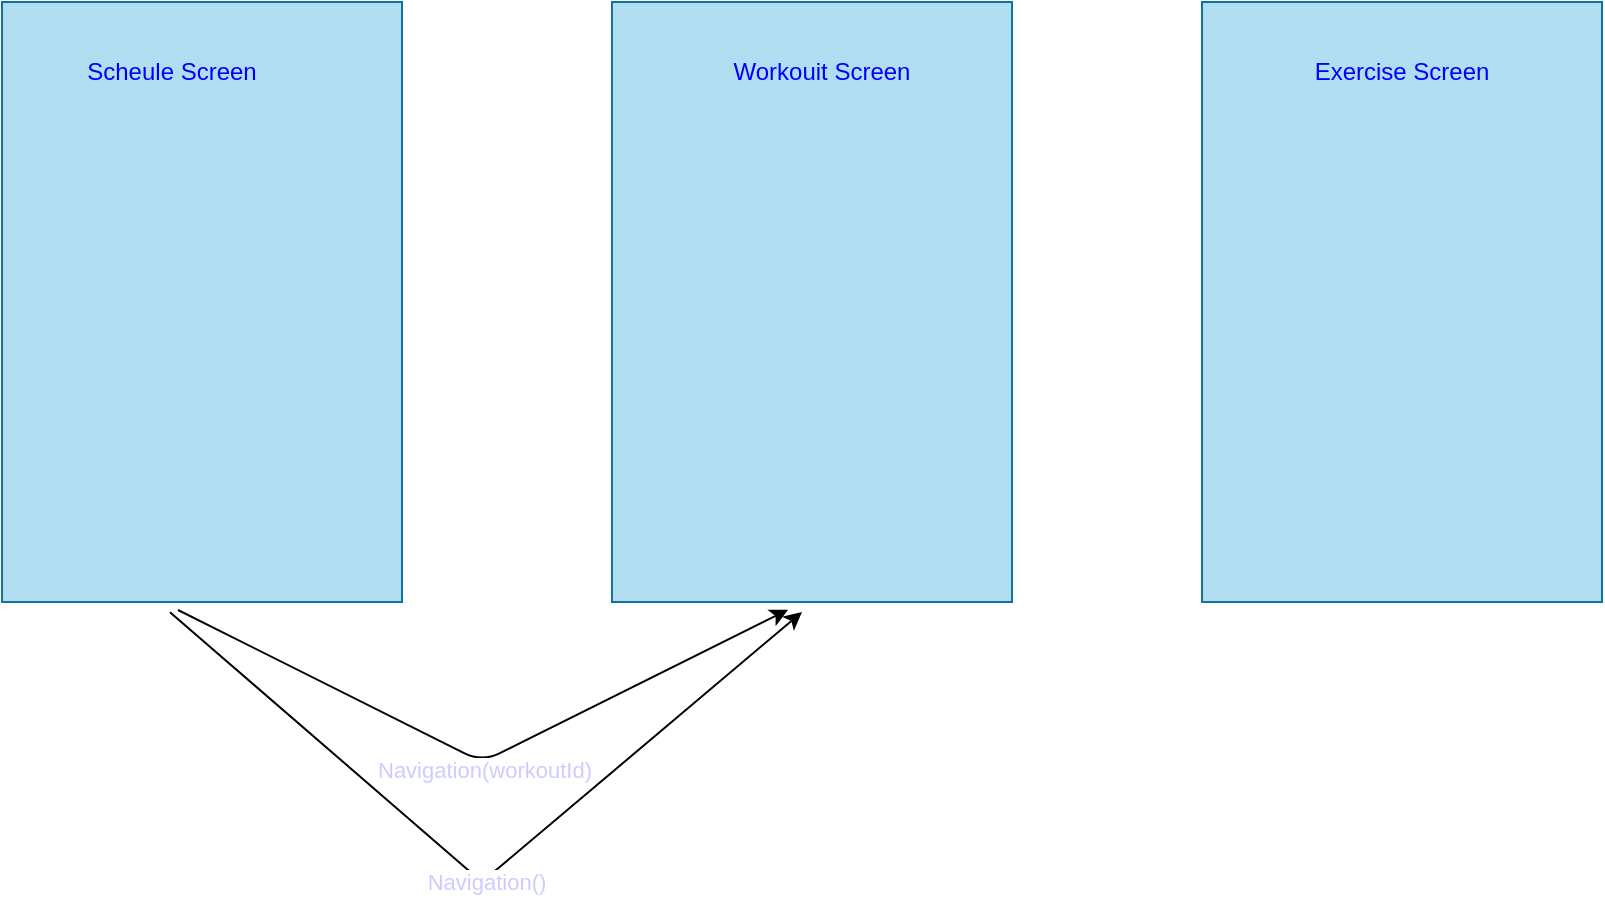 <mxfile>
    <diagram id="LFts4NEywVVVXwXT6H-4" name="Page-1">
        <mxGraphModel dx="1287" dy="958" grid="1" gridSize="20" guides="1" tooltips="1" connect="1" arrows="1" fold="1" page="1" pageScale="1" pageWidth="850" pageHeight="1100" math="0" shadow="0">
            <root>
                <mxCell id="0"/>
                <mxCell id="1" parent="0"/>
                <mxCell id="iPVKCAG2TB1A7lu2UDps-5" value="" style="rounded=0;whiteSpace=wrap;html=1;fillColor=#b1ddf0;strokeColor=#10739e;" parent="1" vertex="1">
                    <mxGeometry x="20" y="80" width="200" height="300" as="geometry"/>
                </mxCell>
                <mxCell id="iPVKCAG2TB1A7lu2UDps-7" value="&lt;font color=&quot;#0000ff&quot;&gt;Scheule Screen&lt;/font&gt;" style="text;html=1;strokeColor=none;fillColor=none;align=center;verticalAlign=middle;whiteSpace=wrap;rounded=0;" parent="1" vertex="1">
                    <mxGeometry x="60" y="100" width="90" height="30" as="geometry"/>
                </mxCell>
                <mxCell id="iPVKCAG2TB1A7lu2UDps-8" value="" style="rounded=0;whiteSpace=wrap;html=1;fillColor=#b1ddf0;strokeColor=#10739e;" parent="1" vertex="1">
                    <mxGeometry x="325" y="80" width="200" height="300" as="geometry"/>
                </mxCell>
                <mxCell id="iPVKCAG2TB1A7lu2UDps-9" value="" style="rounded=0;whiteSpace=wrap;html=1;fillColor=#b1ddf0;strokeColor=#10739e;" parent="1" vertex="1">
                    <mxGeometry x="620" y="80" width="200" height="300" as="geometry"/>
                </mxCell>
                <mxCell id="iPVKCAG2TB1A7lu2UDps-10" value="&lt;font color=&quot;#0000ff&quot;&gt;Workouit Screen&lt;/font&gt;" style="text;html=1;strokeColor=none;fillColor=none;align=center;verticalAlign=middle;whiteSpace=wrap;rounded=0;" parent="1" vertex="1">
                    <mxGeometry x="380" y="100" width="100" height="30" as="geometry"/>
                </mxCell>
                <mxCell id="iPVKCAG2TB1A7lu2UDps-11" value="&lt;font color=&quot;#0000ff&quot;&gt;Exercise&amp;nbsp;Screen&lt;/font&gt;" style="text;html=1;strokeColor=none;fillColor=none;align=center;verticalAlign=middle;whiteSpace=wrap;rounded=0;" parent="1" vertex="1">
                    <mxGeometry x="675" y="100" width="90" height="30" as="geometry"/>
                </mxCell>
                <mxCell id="iPVKCAG2TB1A7lu2UDps-14" value="" style="endArrow=classic;html=1;fontColor=#0000FF;entryX=0.44;entryY=1.013;entryDx=0;entryDy=0;entryPerimeter=0;" parent="1" target="iPVKCAG2TB1A7lu2UDps-8" edge="1">
                    <mxGeometry relative="1" as="geometry">
                        <mxPoint x="108" y="384" as="sourcePoint"/>
                        <mxPoint x="425" y="340" as="targetPoint"/>
                        <Array as="points">
                            <mxPoint x="260" y="460"/>
                        </Array>
                    </mxGeometry>
                </mxCell>
                <mxCell id="iPVKCAG2TB1A7lu2UDps-15" value="Navigation(workoutId)" style="edgeLabel;resizable=0;html=1;align=center;verticalAlign=middle;fontColor=#CCCCFF;" parent="iPVKCAG2TB1A7lu2UDps-14" connectable="0" vertex="1">
                    <mxGeometry relative="1" as="geometry">
                        <mxPoint y="4" as="offset"/>
                    </mxGeometry>
                </mxCell>
                <mxCell id="iPVKCAG2TB1A7lu2UDps-16" value="" style="endArrow=classic;html=1;fontColor=#CCCCFF;exitX=0.42;exitY=1.017;exitDx=0;exitDy=0;exitPerimeter=0;" parent="1" source="iPVKCAG2TB1A7lu2UDps-5" edge="1">
                    <mxGeometry relative="1" as="geometry">
                        <mxPoint x="220" y="540" as="sourcePoint"/>
                        <mxPoint x="420" y="385" as="targetPoint"/>
                        <Array as="points">
                            <mxPoint x="260" y="520"/>
                        </Array>
                    </mxGeometry>
                </mxCell>
                <mxCell id="iPVKCAG2TB1A7lu2UDps-17" value="Navigation()" style="edgeLabel;resizable=0;html=1;align=center;verticalAlign=middle;fontColor=#CCCCFF;" parent="iPVKCAG2TB1A7lu2UDps-16" connectable="0" vertex="1">
                    <mxGeometry relative="1" as="geometry">
                        <mxPoint y="1" as="offset"/>
                    </mxGeometry>
                </mxCell>
            </root>
        </mxGraphModel>
    </diagram>
    <diagram id="vD-F4QPM9ea-zPyu3Sf1" name="Stat Screen Design">
        <mxGraphModel dx="1287" dy="958" grid="1" gridSize="10" guides="1" tooltips="1" connect="1" arrows="1" fold="1" page="1" pageScale="1" pageWidth="850" pageHeight="1100" math="0" shadow="0">
            <root>
                <mxCell id="ks2DN8RvO9VlwT8dZLte-0"/>
                <mxCell id="ks2DN8RvO9VlwT8dZLte-1" parent="ks2DN8RvO9VlwT8dZLte-0"/>
                <mxCell id="ks2DN8RvO9VlwT8dZLte-7" value="" style="rounded=0;whiteSpace=wrap;html=1;" parent="ks2DN8RvO9VlwT8dZLte-1" vertex="1">
                    <mxGeometry x="630" y="40" width="370" height="650" as="geometry"/>
                </mxCell>
                <mxCell id="ks2DN8RvO9VlwT8dZLte-10" value="" style="rounded=0;whiteSpace=wrap;html=1;" parent="ks2DN8RvO9VlwT8dZLte-1" vertex="1">
                    <mxGeometry x="650" y="360" width="330" height="310" as="geometry"/>
                </mxCell>
                <mxCell id="ks2DN8RvO9VlwT8dZLte-3" value="" style="rounded=0;whiteSpace=wrap;html=1;" parent="ks2DN8RvO9VlwT8dZLte-1" vertex="1">
                    <mxGeometry x="220" y="40" width="370" height="650" as="geometry"/>
                </mxCell>
                <mxCell id="ks2DN8RvO9VlwT8dZLte-4" value="" style="rounded=0;whiteSpace=wrap;html=1;" parent="ks2DN8RvO9VlwT8dZLte-1" vertex="1">
                    <mxGeometry x="240" y="90" width="330" height="190" as="geometry"/>
                </mxCell>
                <mxCell id="ks2DN8RvO9VlwT8dZLte-6" value="" style="rounded=0;whiteSpace=wrap;html=1;" parent="ks2DN8RvO9VlwT8dZLte-1" vertex="1">
                    <mxGeometry x="1040" y="40" width="330" height="650" as="geometry"/>
                </mxCell>
                <mxCell id="ks2DN8RvO9VlwT8dZLte-8" value="" style="rounded=0;whiteSpace=wrap;html=1;" parent="ks2DN8RvO9VlwT8dZLte-1" vertex="1">
                    <mxGeometry x="650" y="150" width="330" height="190" as="geometry"/>
                </mxCell>
                <mxCell id="ks2DN8RvO9VlwT8dZLte-9" value="" style="rounded=0;whiteSpace=wrap;html=1;" parent="ks2DN8RvO9VlwT8dZLte-1" vertex="1">
                    <mxGeometry x="660" y="95" width="290" height="40" as="geometry"/>
                </mxCell>
                <mxCell id="ks2DN8RvO9VlwT8dZLte-11" value="Calendar" style="text;html=1;strokeColor=none;fillColor=none;align=center;verticalAlign=middle;whiteSpace=wrap;rounded=0;" parent="ks2DN8RvO9VlwT8dZLte-1" vertex="1">
                    <mxGeometry x="375" y="100" width="60" height="30" as="geometry"/>
                </mxCell>
                <mxCell id="ks2DN8RvO9VlwT8dZLte-14" value="Lift Weight Graph" style="text;html=1;strokeColor=none;fillColor=none;align=center;verticalAlign=middle;whiteSpace=wrap;rounded=0;" parent="ks2DN8RvO9VlwT8dZLte-1" vertex="1">
                    <mxGeometry x="650" y="100" width="95" height="30" as="geometry"/>
                </mxCell>
                <mxCell id="ks2DN8RvO9VlwT8dZLte-15" value="Loss weight Graph" style="text;html=1;strokeColor=none;fillColor=none;align=center;verticalAlign=middle;whiteSpace=wrap;rounded=0;" parent="ks2DN8RvO9VlwT8dZLte-1" vertex="1">
                    <mxGeometry x="757.5" y="100" width="95" height="30" as="geometry"/>
                </mxCell>
                <mxCell id="ks2DN8RvO9VlwT8dZLte-16" value="Increase volume graph" style="text;html=1;strokeColor=none;fillColor=none;align=center;verticalAlign=middle;whiteSpace=wrap;rounded=0;" parent="ks2DN8RvO9VlwT8dZLte-1" vertex="1">
                    <mxGeometry x="850" y="100" width="95" height="30" as="geometry"/>
                </mxCell>
                <mxCell id="ks2DN8RvO9VlwT8dZLte-18" value="&lt;h1&gt;Statistic compos&lt;br&gt;&lt;/h1&gt;&lt;div&gt;How many sessions done&lt;/div&gt;&lt;div&gt;&lt;br&gt;&lt;/div&gt;&lt;div&gt;How many exercises done&lt;/div&gt;&lt;div&gt;&lt;br&gt;&lt;/div&gt;&lt;div&gt;How many times a mucsule group trained&lt;/div&gt;&lt;div&gt;&lt;br&gt;&lt;/div&gt;&lt;div&gt;How many times an exercises done&lt;/div&gt;&lt;div&gt;&lt;br&gt;&lt;/div&gt;&lt;div&gt;&lt;br&gt;&lt;/div&gt;&lt;div&gt;&lt;br&gt;&lt;/div&gt;" style="text;html=1;strokeColor=none;fillColor=none;spacing=5;spacingTop=-20;whiteSpace=wrap;overflow=hidden;rounded=0;" parent="ks2DN8RvO9VlwT8dZLte-1" vertex="1">
                    <mxGeometry x="1047.5" y="50" width="315" height="340" as="geometry"/>
                </mxCell>
                <mxCell id="ks2DN8RvO9VlwT8dZLte-19" value="History" style="text;html=1;strokeColor=none;fillColor=none;align=center;verticalAlign=middle;whiteSpace=wrap;rounded=0;" parent="ks2DN8RvO9VlwT8dZLte-1" vertex="1">
                    <mxGeometry x="375" y="50" width="60" height="30" as="geometry"/>
                </mxCell>
                <mxCell id="ks2DN8RvO9VlwT8dZLte-20" value="Graph" style="text;html=1;strokeColor=none;fillColor=none;align=center;verticalAlign=middle;whiteSpace=wrap;rounded=0;" parent="ks2DN8RvO9VlwT8dZLte-1" vertex="1">
                    <mxGeometry x="775" y="50" width="60" height="30" as="geometry"/>
                </mxCell>
                <mxCell id="ks2DN8RvO9VlwT8dZLte-21" value="&lt;h1&gt;Day Session info&lt;br&gt;&lt;/h1&gt;&lt;div&gt;Date&lt;/div&gt;&lt;div&gt;&lt;br&gt;&lt;/div&gt;&lt;div&gt;Routine&lt;/div&gt;&lt;div&gt;&lt;br&gt;&lt;/div&gt;&lt;div&gt;Workout&lt;/div&gt;&lt;div&gt;&lt;br&gt;&lt;/div&gt;&lt;div&gt;Start time - end time&lt;/div&gt;&lt;div&gt;&lt;br&gt;&lt;/div&gt;&lt;div&gt;Duration&lt;/div&gt;&lt;div&gt;&lt;br&gt;&lt;/div&gt;&lt;div&gt;List of exercies&lt;/div&gt;&lt;div&gt;&lt;br&gt;&lt;/div&gt;&lt;div&gt;&lt;br&gt;&lt;/div&gt;&lt;div&gt;&lt;br&gt;&lt;/div&gt;&lt;div&gt;&lt;br&gt;&lt;/div&gt;" style="text;html=1;strokeColor=none;fillColor=none;spacing=5;spacingTop=-20;whiteSpace=wrap;overflow=hidden;rounded=0;" parent="ks2DN8RvO9VlwT8dZLte-1" vertex="1">
                    <mxGeometry x="247.5" y="305" width="315" height="340" as="geometry"/>
                </mxCell>
                <mxCell id="ks2DN8RvO9VlwT8dZLte-22" value="" style="endArrow=none;html=1;entryX=1;entryY=0;entryDx=0;entryDy=0;exitX=1;exitY=1;exitDx=0;exitDy=0;" parent="ks2DN8RvO9VlwT8dZLte-1" source="ks2DN8RvO9VlwT8dZLte-14" target="ks2DN8RvO9VlwT8dZLte-14" edge="1">
                    <mxGeometry width="50" height="50" relative="1" as="geometry">
                        <mxPoint x="690" y="370" as="sourcePoint"/>
                        <mxPoint x="740" y="320" as="targetPoint"/>
                    </mxGeometry>
                </mxCell>
                <mxCell id="ks2DN8RvO9VlwT8dZLte-23" value="" style="endArrow=none;html=1;entryX=0.911;entryY=-0.167;entryDx=0;entryDy=0;entryPerimeter=0;exitX=0.911;exitY=1.067;exitDx=0;exitDy=0;exitPerimeter=0;" parent="ks2DN8RvO9VlwT8dZLte-1" source="ks2DN8RvO9VlwT8dZLte-15" target="ks2DN8RvO9VlwT8dZLte-15" edge="1">
                    <mxGeometry width="50" height="50" relative="1" as="geometry">
                        <mxPoint x="690" y="370" as="sourcePoint"/>
                        <mxPoint x="740" y="320" as="targetPoint"/>
                    </mxGeometry>
                </mxCell>
                <mxCell id="ks2DN8RvO9VlwT8dZLte-24" value="&lt;h1&gt;Bar char&lt;/h1&gt;&lt;div&gt;How many sets per each muscle group&lt;/div&gt;" style="text;html=1;strokeColor=none;fillColor=none;spacing=5;spacingTop=-20;whiteSpace=wrap;overflow=hidden;rounded=0;" parent="ks2DN8RvO9VlwT8dZLte-1" vertex="1">
                    <mxGeometry x="657.5" y="360" width="315" height="300" as="geometry"/>
                </mxCell>
                <mxCell id="HiSAnTDZVnZRa4iLjAeZ-0" value="&lt;h1&gt;Bar char&lt;/h1&gt;&lt;div&gt;How many sets per each muscle group&lt;/div&gt;" style="text;html=1;strokeColor=none;fillColor=none;spacing=5;spacingTop=-20;whiteSpace=wrap;overflow=hidden;rounded=0;" parent="ks2DN8RvO9VlwT8dZLte-1" vertex="1">
                    <mxGeometry x="657.5" y="150" width="315" height="300" as="geometry"/>
                </mxCell>
            </root>
        </mxGraphModel>
    </diagram>
</mxfile>